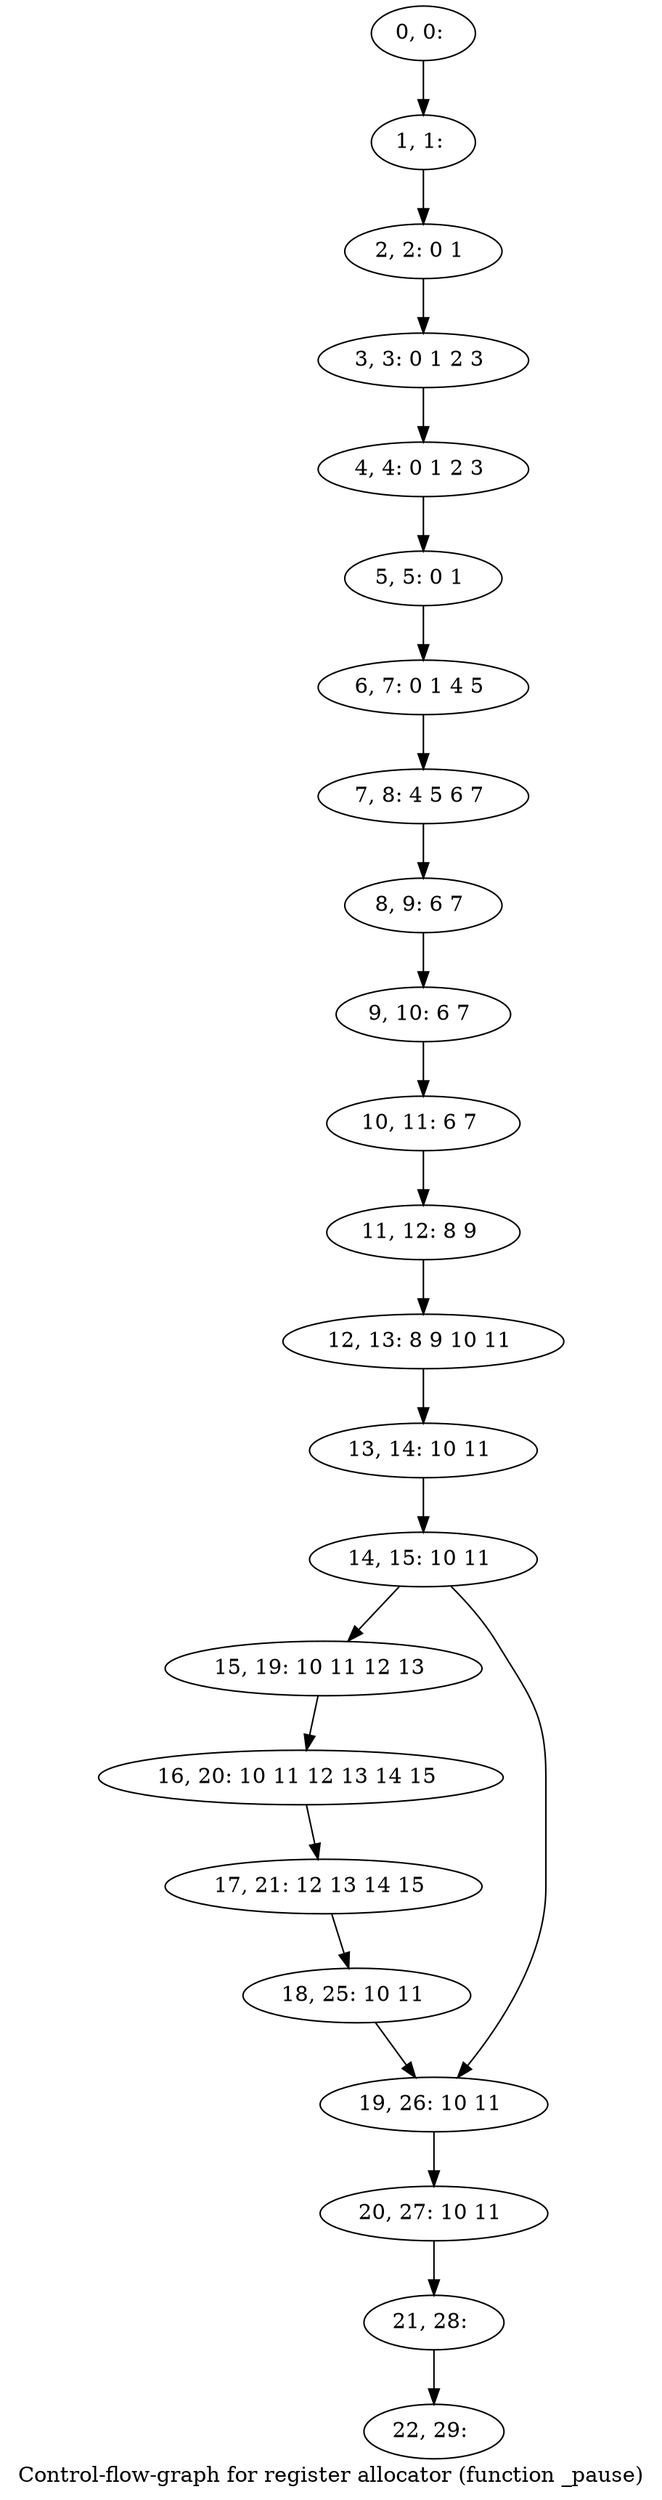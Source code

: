 digraph G {
graph [label="Control-flow-graph for register allocator (function _pause)"]
0[label="0, 0: "];
1[label="1, 1: "];
2[label="2, 2: 0 1 "];
3[label="3, 3: 0 1 2 3 "];
4[label="4, 4: 0 1 2 3 "];
5[label="5, 5: 0 1 "];
6[label="6, 7: 0 1 4 5 "];
7[label="7, 8: 4 5 6 7 "];
8[label="8, 9: 6 7 "];
9[label="9, 10: 6 7 "];
10[label="10, 11: 6 7 "];
11[label="11, 12: 8 9 "];
12[label="12, 13: 8 9 10 11 "];
13[label="13, 14: 10 11 "];
14[label="14, 15: 10 11 "];
15[label="15, 19: 10 11 12 13 "];
16[label="16, 20: 10 11 12 13 14 15 "];
17[label="17, 21: 12 13 14 15 "];
18[label="18, 25: 10 11 "];
19[label="19, 26: 10 11 "];
20[label="20, 27: 10 11 "];
21[label="21, 28: "];
22[label="22, 29: "];
0->1 ;
1->2 ;
2->3 ;
3->4 ;
4->5 ;
5->6 ;
6->7 ;
7->8 ;
8->9 ;
9->10 ;
10->11 ;
11->12 ;
12->13 ;
13->14 ;
14->15 ;
14->19 ;
15->16 ;
16->17 ;
17->18 ;
18->19 ;
19->20 ;
20->21 ;
21->22 ;
}
